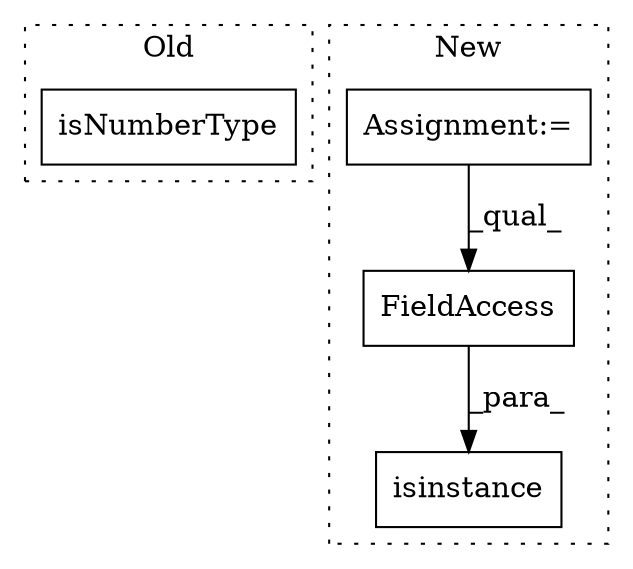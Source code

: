 digraph G {
subgraph cluster0 {
1 [label="isNumberType" a="32" s="10117,10133" l="13,1" shape="box"];
label = "Old";
style="dotted";
}
subgraph cluster1 {
2 [label="isinstance" a="32" s="10270,10299" l="11,1" shape="box"];
3 [label="FieldAccess" a="22" s="10285" l="14" shape="box"];
4 [label="Assignment:=" a="7" s="10131" l="7" shape="box"];
label = "New";
style="dotted";
}
3 -> 2 [label="_para_"];
4 -> 3 [label="_qual_"];
}